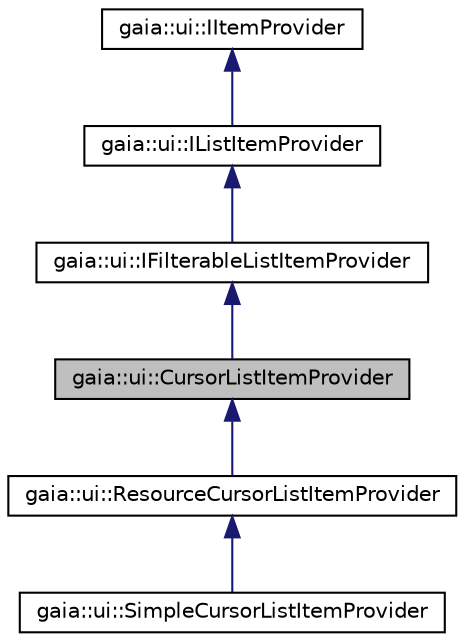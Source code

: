 digraph G
{
  edge [fontname="Helvetica",fontsize="10",labelfontname="Helvetica",labelfontsize="10"];
  node [fontname="Helvetica",fontsize="10",shape=record];
  Node1 [label="gaia::ui::CursorListItemProvider",height=0.2,width=0.4,color="black", fillcolor="grey75", style="filled" fontcolor="black"];
  Node2 -> Node1 [dir=back,color="midnightblue",fontsize="10",style="solid",fontname="Helvetica"];
  Node2 [label="gaia::ui::IFilterableListItemProvider",height=0.2,width=0.4,color="black", fillcolor="white", style="filled",URL="$d3/dad/classgaia_1_1ui_1_1_i_filterable_list_item_provider.html",tooltip="Defines a filterable listitem provider."];
  Node3 -> Node2 [dir=back,color="midnightblue",fontsize="10",style="solid",fontname="Helvetica"];
  Node3 [label="gaia::ui::IListItemProvider",height=0.2,width=0.4,color="black", fillcolor="white", style="filled",URL="$da/d2d/classgaia_1_1ui_1_1_i_list_item_provider.html",tooltip="Extended Adapter that is the bridge between a ListView and the data that backs the list..."];
  Node4 -> Node3 [dir=back,color="midnightblue",fontsize="10",style="solid",fontname="Helvetica"];
  Node4 [label="gaia::ui::IItemProvider",height=0.2,width=0.4,color="black", fillcolor="white", style="filled",URL="$d3/df2/classgaia_1_1ui_1_1_i_item_provider.html",tooltip="An IItemProvider object acts as a bridge between an ListWidget and the underlying data for that widge..."];
  Node1 -> Node5 [dir=back,color="midnightblue",fontsize="10",style="solid",fontname="Helvetica"];
  Node5 [label="gaia::ui::ResourceCursorListItemProvider",height=0.2,width=0.4,color="black", fillcolor="white", style="filled",URL="$dd/d55/classgaia_1_1ui_1_1_resource_cursor_list_item_provider.html",tooltip="An easy ListItemProvider that creates widgets defined in an XML file."];
  Node5 -> Node6 [dir=back,color="midnightblue",fontsize="10",style="solid",fontname="Helvetica"];
  Node6 [label="gaia::ui::SimpleCursorListItemProvider",height=0.2,width=0.4,color="black", fillcolor="white", style="filled",URL="$dd/dc7/classgaia_1_1ui_1_1_simple_cursor_list_item_provider.html",tooltip="An easy adapter to map columns from a cursor to TextWidgets or ImageWidgets defined in an XML file..."];
}
